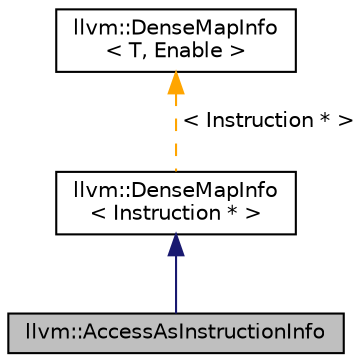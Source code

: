 digraph "llvm::AccessAsInstructionInfo"
{
 // LATEX_PDF_SIZE
  bgcolor="transparent";
  edge [fontname="Helvetica",fontsize="10",labelfontname="Helvetica",labelfontsize="10"];
  node [fontname="Helvetica",fontsize="10",shape=record];
  Node1 [label="llvm::AccessAsInstructionInfo",height=0.2,width=0.4,color="black", fillcolor="grey75", style="filled", fontcolor="black",tooltip="Helper for AA::PointerInfo::Access DenseMap/Set usage ignoring everythign but the instruction."];
  Node2 -> Node1 [dir="back",color="midnightblue",fontsize="10",style="solid",fontname="Helvetica"];
  Node2 [label="llvm::DenseMapInfo\l\< Instruction * \>",height=0.2,width=0.4,color="black",URL="$structllvm_1_1DenseMapInfo.html",tooltip=" "];
  Node3 -> Node2 [dir="back",color="orange",fontsize="10",style="dashed",label=" \< Instruction * \>" ,fontname="Helvetica"];
  Node3 [label="llvm::DenseMapInfo\l\< T, Enable \>",height=0.2,width=0.4,color="black",URL="$structllvm_1_1DenseMapInfo.html",tooltip="An information struct used to provide DenseMap with the various necessary components for a given valu..."];
}
